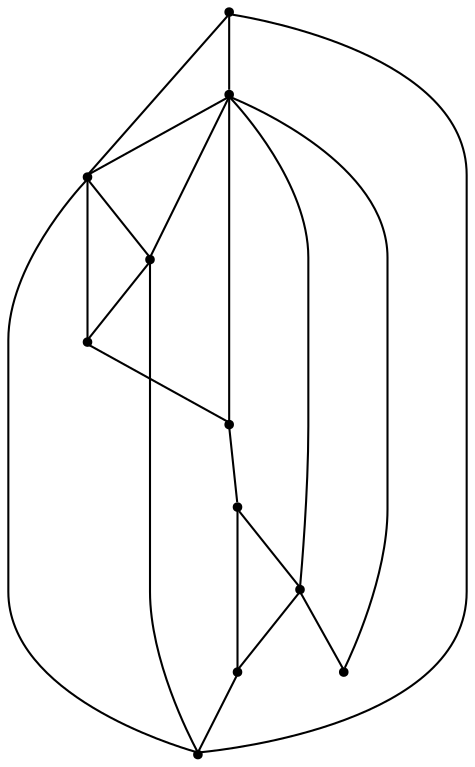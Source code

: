 graph {
  node [shape=point,comment="{\"directed\":false,\"doi\":\"10.1007/978-3-031-22203-0_27\",\"figure\":\"11 (2)\"}"]

  v0 [pos="1124.2041498162569,977.1816916812336"]
  v1 [pos="990.8494770816369,1043.8581631830225"]
  v2 [pos="990.8494770816369,777.1522771758671"]
  v3 [pos="990.8495406700545,843.8286850900176"]
  v4 [pos="990.8494770816369,910.5052201794447"]
  v5 [pos="990.8495406700545,977.1816280935952"]
  v6 [pos="990.8494770816369,1143.8728704357054"]
  v7 [pos="840.8256411490618,910.5051565918063"]
  v8 [pos="890.8335440676417,910.5052201794447"]
  v9 [pos="940.841574163057,910.5051565918063"]
  v10 [pos="790.8176110536465,910.5052201794447"]

  v0 -- v1 [id="-1",pos="1124.2041498162569,977.1816916812336 990.8494770816369,1043.8581631830225 990.8494770816369,1043.8581631830225 990.8494770816369,1043.8581631830225"]
  v6 -- v2 [id="-3",pos="990.8494770816369,1143.8728704357054 774.1483524730651,1143.8728704357056 774.1483524730651,1143.8728704357056 774.1483524730651,1143.8728704357056 763.0382477213051,1143.8728704357056 757.4790303040659,1138.317854346842 757.4790303040659,1127.2037525602584 757.4790303040659,793.8213950513143 757.4790303040659,793.8213950513143 757.4790303040659,793.8213950513143 757.4790303040659,782.707166089454 763.0382477213051,777.1522771758671 774.1483524730651,777.1522771758671 990.8494770816369,777.1522771758671 990.8494770816369,777.1522771758671 990.8494770816369,777.1522771758671"]
  v7 -- v8 [id="-4",pos="840.8256411490618,910.5051565918063 890.8335440676417,910.5052201794447 890.8335440676417,910.5052201794447 890.8335440676417,910.5052201794447"]
  v8 -- v9 [id="-6",pos="890.8335440676417,910.5052201794447 940.841574163057,910.5051565918063 940.841574163057,910.5051565918063 940.841574163057,910.5051565918063"]
  v9 -- v3 [id="-7",pos="940.841574163057,910.5051565918063 983.9776039578597,903.6291073156013 983.9776039578597,903.6291073156013 983.9776039578597,903.6291073156013 990.8495406700545,843.8286850900176 990.8495406700545,843.8286850900176 990.8495406700545,843.8286850900176"]
  v6 -- v7 [id="-8",pos="990.8494770816369,1143.8728704357054 805.7700459448023,917.381142280373 805.7700459448023,917.381142280373 805.7700459448023,917.381142280373 840.8256411490618,910.5051565918063 840.8256411490618,910.5051565918063 840.8256411490618,910.5051565918063"]
  v9 -- v4 [id="-9",pos="940.841574163057,910.5051565918063 990.8494770816369,910.5052201794447 990.8494770816369,910.5052201794447 990.8494770816369,910.5052201794447"]
  v4 -- v1 [id="-10",pos="990.8494770816369,910.5052201794447 977.9058003055578,936.388186856132 977.9058003055578,936.388186856132 977.9058003055578,936.388186856132 975.4221002986953,941.3597227752222 974.1802185010553,946.6229987791991 974.1802185010553,952.1780148680627 974.1802185010553,1002.1853684944043 974.1802185010553,1002.1853684944043 974.1802185010553,1002.1853684944043 974.1802185010553,1007.740384583268 975.4221002986953,1013.0035969996065 977.9058003055578,1017.975196506335 990.8494770816369,1043.8581631830225 990.8494770816369,1043.8581631830225 990.8494770816369,1043.8581631830225"]
  v3 -- v2 [id="-11",pos="990.8495406700545,843.8286850900176 990.8494770816369,777.1522771758671 990.8494770816369,777.1522771758671 990.8494770816369,777.1522771758671"]
  v1 -- v8 [id="-12",pos="990.8494770816369,1043.8581631830225 890.8335440676417,910.5052201794447 890.8335440676417,910.5052201794447 890.8335440676417,910.5052201794447"]
  v1 -- v10 [id="-13",pos="990.8494770816369,1043.8581631830225 790.8176110536465,910.5052201794447 790.8176110536465,910.5052201794447 790.8176110536465,910.5052201794447"]
  v6 -- v0 [id="-14",pos="990.8494770816369,1143.8728704357054 1124.2041498162569,977.1816916812336 1124.2041498162569,977.1816916812336 1124.2041498162569,977.1816916812336"]
  v6 -- v10 [id="-15",pos="990.8494770816369,1143.8728704357054 790.8176110536465,910.5052201794447 790.8176110536465,910.5052201794447 790.8176110536465,910.5052201794447"]
  v1 -- v6 [id="-16",pos="990.8494770816369,1043.8581631830225 990.8494770816369,1143.8728704357054 990.8494770816369,1143.8728704357054 990.8494770816369,1143.8728704357054"]
  v4 -- v5 [id="-17",pos="990.8494770816369,910.5052201794447 990.8495406700545,977.1816280935952 990.8495406700545,977.1816280935952 990.8495406700545,977.1816280935952"]
  v5 -- v1 [id="-18",pos="990.8495406700545,977.1816280935952 990.8494770816369,1043.8581631830225 990.8494770816369,1043.8581631830225 990.8494770816369,1043.8581631830225"]
  v4 -- v3 [id="-19",pos="990.8494770816369,910.5052201794447 990.8495406700545,843.8286850900176 990.8495406700545,843.8286850900176 990.8495406700545,843.8286850900176"]
  v10 -- v7 [id="-21",pos="790.8176110536465,910.5052201794447 840.8256411490618,910.5051565918063 840.8256411490618,910.5051565918063 840.8256411490618,910.5051565918063"]
  v2 -- v0 [id="-27",pos="990.8494770816369,777.1522771758671 1124.2041498162569,977.1816916812336 1124.2041498162569,977.1816916812336 1124.2041498162569,977.1816916812336"]
  v10 -- v2 [id="-35",pos="790.8176110536465,910.5052201794447 990.8494770816369,777.1522771758671 990.8494770816369,777.1522771758671 990.8494770816369,777.1522771758671"]
}